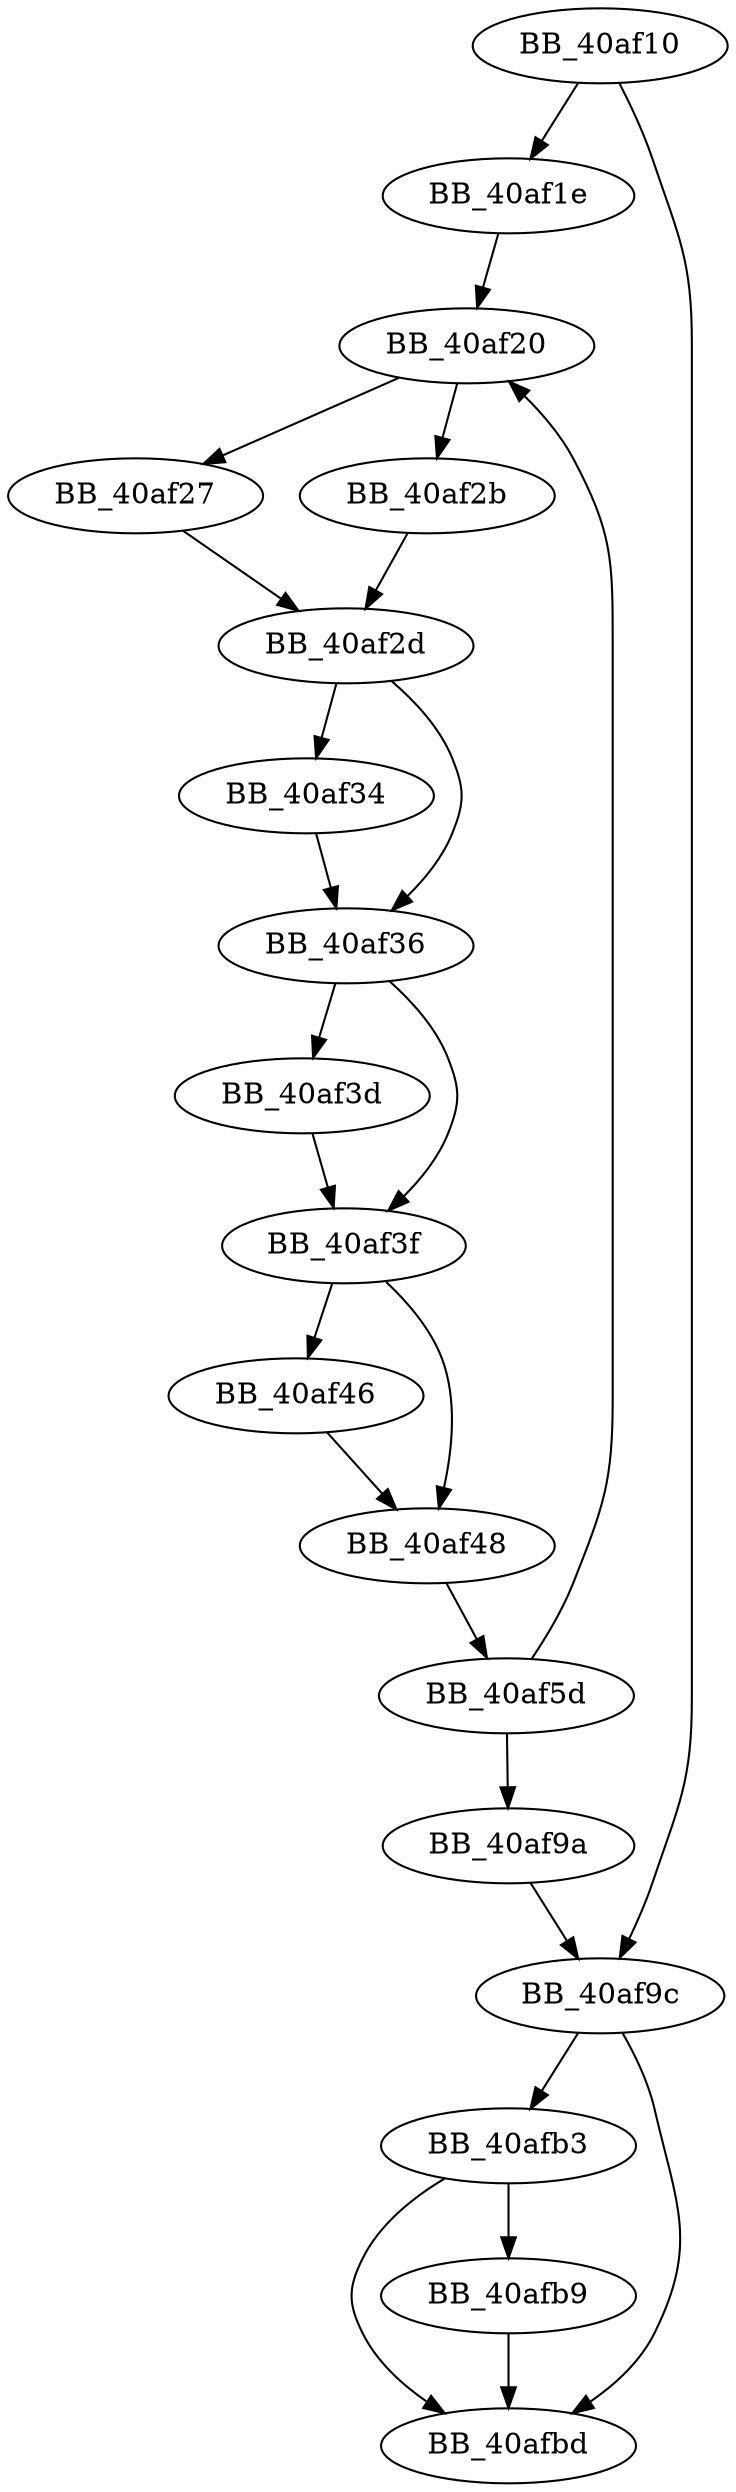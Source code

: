 DiGraph sub_40AF10{
BB_40af10->BB_40af1e
BB_40af10->BB_40af9c
BB_40af1e->BB_40af20
BB_40af20->BB_40af27
BB_40af20->BB_40af2b
BB_40af27->BB_40af2d
BB_40af2b->BB_40af2d
BB_40af2d->BB_40af34
BB_40af2d->BB_40af36
BB_40af34->BB_40af36
BB_40af36->BB_40af3d
BB_40af36->BB_40af3f
BB_40af3d->BB_40af3f
BB_40af3f->BB_40af46
BB_40af3f->BB_40af48
BB_40af46->BB_40af48
BB_40af48->BB_40af5d
BB_40af5d->BB_40af20
BB_40af5d->BB_40af9a
BB_40af9a->BB_40af9c
BB_40af9c->BB_40afb3
BB_40af9c->BB_40afbd
BB_40afb3->BB_40afb9
BB_40afb3->BB_40afbd
BB_40afb9->BB_40afbd
}
